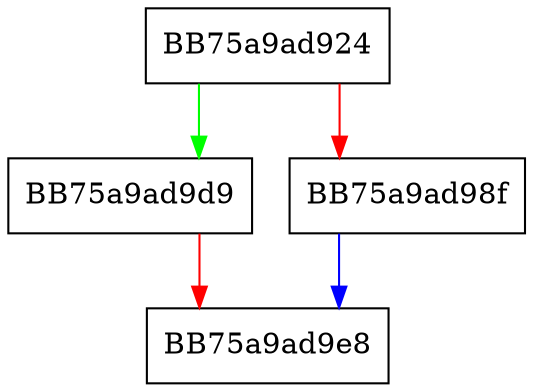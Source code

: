 digraph agent_push_configs {
  node [shape="box"];
  graph [splines=ortho];
  BB75a9ad924 -> BB75a9ad9d9 [color="green"];
  BB75a9ad924 -> BB75a9ad98f [color="red"];
  BB75a9ad98f -> BB75a9ad9e8 [color="blue"];
  BB75a9ad9d9 -> BB75a9ad9e8 [color="red"];
}